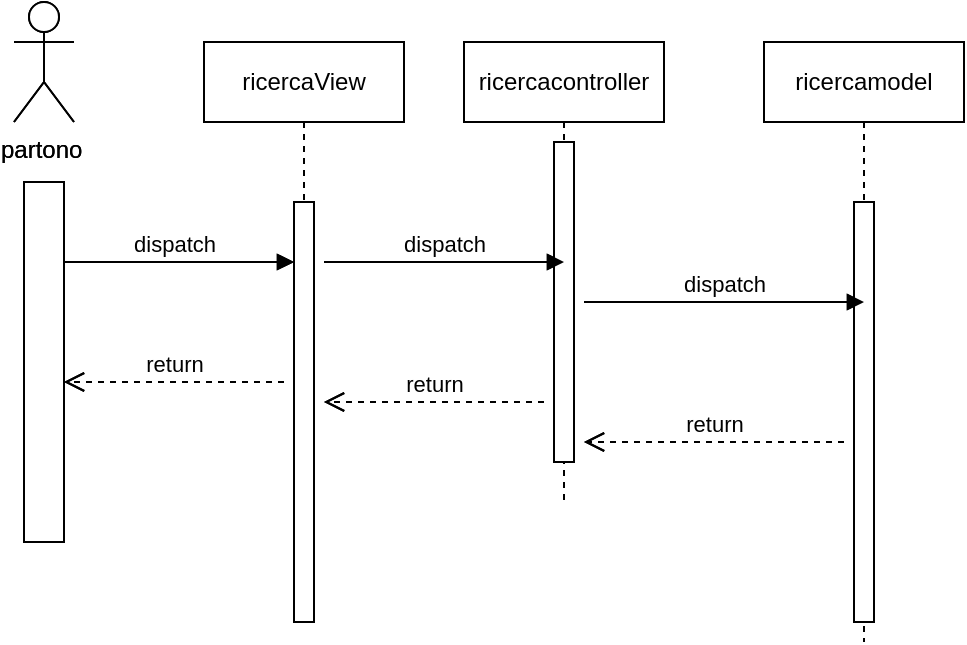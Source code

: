 <mxfile version="22.1.2" type="device">
  <diagram name="Page-1" id="2YBvvXClWsGukQMizWep">
    <mxGraphModel dx="1036" dy="606" grid="1" gridSize="10" guides="1" tooltips="1" connect="1" arrows="1" fold="1" page="1" pageScale="1" pageWidth="850" pageHeight="1100" math="0" shadow="0">
      <root>
        <mxCell id="0" />
        <mxCell id="1" parent="0" />
        <mxCell id="aM9ryv3xv72pqoxQDRHE-5" value="ricercaView" style="shape=umlLifeline;perimeter=lifelinePerimeter;whiteSpace=wrap;html=1;container=0;dropTarget=0;collapsible=0;recursiveResize=0;outlineConnect=0;portConstraint=eastwest;newEdgeStyle={&quot;edgeStyle&quot;:&quot;elbowEdgeStyle&quot;,&quot;elbow&quot;:&quot;vertical&quot;,&quot;curved&quot;:0,&quot;rounded&quot;:0};" parent="1" vertex="1">
          <mxGeometry x="390" y="200" width="100" height="290" as="geometry" />
        </mxCell>
        <mxCell id="aM9ryv3xv72pqoxQDRHE-6" value="" style="html=1;points=[];perimeter=orthogonalPerimeter;outlineConnect=0;targetShapes=umlLifeline;portConstraint=eastwest;newEdgeStyle={&quot;edgeStyle&quot;:&quot;elbowEdgeStyle&quot;,&quot;elbow&quot;:&quot;vertical&quot;,&quot;curved&quot;:0,&quot;rounded&quot;:0};" parent="aM9ryv3xv72pqoxQDRHE-5" vertex="1">
          <mxGeometry x="45" y="80" width="10" height="210" as="geometry" />
        </mxCell>
        <mxCell id="aM9ryv3xv72pqoxQDRHE-8" value="return" style="html=1;verticalAlign=bottom;endArrow=open;dashed=1;endSize=8;edgeStyle=elbowEdgeStyle;elbow=vertical;curved=0;rounded=0;" parent="1" edge="1">
          <mxGeometry relative="1" as="geometry">
            <mxPoint x="580" y="400" as="targetPoint" />
            <Array as="points" />
            <mxPoint x="710" y="400" as="sourcePoint" />
          </mxGeometry>
        </mxCell>
        <mxCell id="59mlAZMm3bVRqQrQhCOa-1" value="partono&amp;nbsp;" style="shape=umlActor;verticalLabelPosition=bottom;verticalAlign=top;html=1;outlineConnect=0;" vertex="1" parent="1">
          <mxGeometry x="295" y="180" width="30" height="60" as="geometry" />
        </mxCell>
        <mxCell id="59mlAZMm3bVRqQrQhCOa-2" value="" style="html=1;points=[];perimeter=orthogonalPerimeter;outlineConnect=0;targetShapes=umlLifeline;portConstraint=eastwest;newEdgeStyle={&quot;edgeStyle&quot;:&quot;elbowEdgeStyle&quot;,&quot;elbow&quot;:&quot;vertical&quot;,&quot;curved&quot;:0,&quot;rounded&quot;:0};" vertex="1" parent="1">
          <mxGeometry x="300" y="270" width="20" height="180" as="geometry" />
        </mxCell>
        <mxCell id="59mlAZMm3bVRqQrQhCOa-4" value="dispatch" style="html=1;verticalAlign=bottom;endArrow=block;edgeStyle=elbowEdgeStyle;elbow=vertical;curved=0;rounded=0;" edge="1" parent="1">
          <mxGeometry x="-0.059" relative="1" as="geometry">
            <mxPoint x="320" y="310" as="sourcePoint" />
            <Array as="points" />
            <mxPoint x="435" y="309.5" as="targetPoint" />
            <mxPoint as="offset" />
          </mxGeometry>
        </mxCell>
        <mxCell id="59mlAZMm3bVRqQrQhCOa-7" value="ricercacontroller" style="shape=umlLifeline;perimeter=lifelinePerimeter;whiteSpace=wrap;html=1;container=0;dropTarget=0;collapsible=0;recursiveResize=0;outlineConnect=0;portConstraint=eastwest;newEdgeStyle={&quot;edgeStyle&quot;:&quot;elbowEdgeStyle&quot;,&quot;elbow&quot;:&quot;vertical&quot;,&quot;curved&quot;:0,&quot;rounded&quot;:0};" vertex="1" parent="1">
          <mxGeometry x="520" y="200" width="100" height="230" as="geometry" />
        </mxCell>
        <mxCell id="59mlAZMm3bVRqQrQhCOa-8" value="" style="html=1;points=[];perimeter=orthogonalPerimeter;outlineConnect=0;targetShapes=umlLifeline;portConstraint=eastwest;newEdgeStyle={&quot;edgeStyle&quot;:&quot;elbowEdgeStyle&quot;,&quot;elbow&quot;:&quot;vertical&quot;,&quot;curved&quot;:0,&quot;rounded&quot;:0};" vertex="1" parent="59mlAZMm3bVRqQrQhCOa-7">
          <mxGeometry x="45" y="50" width="10" height="160" as="geometry" />
        </mxCell>
        <mxCell id="59mlAZMm3bVRqQrQhCOa-9" value="ricercamodel" style="shape=umlLifeline;perimeter=lifelinePerimeter;whiteSpace=wrap;html=1;container=0;dropTarget=0;collapsible=0;recursiveResize=0;outlineConnect=0;portConstraint=eastwest;newEdgeStyle={&quot;edgeStyle&quot;:&quot;elbowEdgeStyle&quot;,&quot;elbow&quot;:&quot;vertical&quot;,&quot;curved&quot;:0,&quot;rounded&quot;:0};" vertex="1" parent="1">
          <mxGeometry x="670" y="200" width="100" height="300" as="geometry" />
        </mxCell>
        <mxCell id="59mlAZMm3bVRqQrQhCOa-10" value="" style="html=1;points=[];perimeter=orthogonalPerimeter;outlineConnect=0;targetShapes=umlLifeline;portConstraint=eastwest;newEdgeStyle={&quot;edgeStyle&quot;:&quot;elbowEdgeStyle&quot;,&quot;elbow&quot;:&quot;vertical&quot;,&quot;curved&quot;:0,&quot;rounded&quot;:0};" vertex="1" parent="59mlAZMm3bVRqQrQhCOa-9">
          <mxGeometry x="45" y="80" width="10" height="210" as="geometry" />
        </mxCell>
        <mxCell id="59mlAZMm3bVRqQrQhCOa-11" value="dispatch" style="html=1;verticalAlign=bottom;endArrow=block;edgeStyle=elbowEdgeStyle;elbow=horizontal;curved=0;rounded=0;" edge="1" parent="1">
          <mxGeometry relative="1" as="geometry">
            <mxPoint x="450" y="310" as="sourcePoint" />
            <Array as="points">
              <mxPoint x="515" y="300" />
              <mxPoint x="315" y="40" />
            </Array>
            <mxPoint x="570" y="310" as="targetPoint" />
          </mxGeometry>
        </mxCell>
        <mxCell id="59mlAZMm3bVRqQrQhCOa-12" value="dispatch" style="html=1;verticalAlign=bottom;endArrow=block;edgeStyle=elbowEdgeStyle;elbow=vertical;curved=0;rounded=0;" edge="1" parent="1">
          <mxGeometry relative="1" as="geometry">
            <mxPoint x="580" y="330" as="sourcePoint" />
            <Array as="points">
              <mxPoint x="645" y="330" />
              <mxPoint x="465" y="60" />
            </Array>
            <mxPoint x="720" y="330" as="targetPoint" />
          </mxGeometry>
        </mxCell>
        <mxCell id="59mlAZMm3bVRqQrQhCOa-15" value="return" style="html=1;verticalAlign=bottom;endArrow=open;dashed=1;endSize=8;curved=0;rounded=0;" edge="1" parent="1" target="59mlAZMm3bVRqQrQhCOa-2">
          <mxGeometry relative="1" as="geometry">
            <mxPoint x="430" y="370" as="sourcePoint" />
            <mxPoint x="350" y="370" as="targetPoint" />
            <Array as="points">
              <mxPoint x="370" y="370" />
            </Array>
          </mxGeometry>
        </mxCell>
        <mxCell id="59mlAZMm3bVRqQrQhCOa-16" value="return" style="html=1;verticalAlign=bottom;endArrow=open;dashed=1;endSize=8;edgeStyle=elbowEdgeStyle;elbow=vertical;curved=0;rounded=0;" edge="1" parent="1">
          <mxGeometry relative="1" as="geometry">
            <mxPoint x="450" y="380" as="targetPoint" />
            <Array as="points" />
            <mxPoint x="560" y="380" as="sourcePoint" />
          </mxGeometry>
        </mxCell>
        <mxCell id="59mlAZMm3bVRqQrQhCOa-17" value="ricercaView" style="shape=umlLifeline;perimeter=lifelinePerimeter;whiteSpace=wrap;html=1;container=0;dropTarget=0;collapsible=0;recursiveResize=0;outlineConnect=0;portConstraint=eastwest;newEdgeStyle={&quot;edgeStyle&quot;:&quot;elbowEdgeStyle&quot;,&quot;elbow&quot;:&quot;vertical&quot;,&quot;curved&quot;:0,&quot;rounded&quot;:0};" vertex="1" parent="1">
          <mxGeometry x="390" y="200" width="100" height="290" as="geometry" />
        </mxCell>
        <mxCell id="59mlAZMm3bVRqQrQhCOa-18" value="" style="html=1;points=[];perimeter=orthogonalPerimeter;outlineConnect=0;targetShapes=umlLifeline;portConstraint=eastwest;newEdgeStyle={&quot;edgeStyle&quot;:&quot;elbowEdgeStyle&quot;,&quot;elbow&quot;:&quot;vertical&quot;,&quot;curved&quot;:0,&quot;rounded&quot;:0};" vertex="1" parent="59mlAZMm3bVRqQrQhCOa-17">
          <mxGeometry x="45" y="80" width="10" height="210" as="geometry" />
        </mxCell>
        <mxCell id="59mlAZMm3bVRqQrQhCOa-19" value="return" style="html=1;verticalAlign=bottom;endArrow=open;dashed=1;endSize=8;edgeStyle=elbowEdgeStyle;elbow=vertical;curved=0;rounded=0;" edge="1" parent="1">
          <mxGeometry relative="1" as="geometry">
            <mxPoint x="580" y="400" as="targetPoint" />
            <Array as="points" />
            <mxPoint x="710" y="400" as="sourcePoint" />
          </mxGeometry>
        </mxCell>
        <mxCell id="59mlAZMm3bVRqQrQhCOa-20" value="partono&amp;nbsp;" style="shape=umlActor;verticalLabelPosition=bottom;verticalAlign=top;html=1;outlineConnect=0;" vertex="1" parent="1">
          <mxGeometry x="295" y="180" width="30" height="60" as="geometry" />
        </mxCell>
        <mxCell id="59mlAZMm3bVRqQrQhCOa-21" value="" style="html=1;points=[];perimeter=orthogonalPerimeter;outlineConnect=0;targetShapes=umlLifeline;portConstraint=eastwest;newEdgeStyle={&quot;edgeStyle&quot;:&quot;elbowEdgeStyle&quot;,&quot;elbow&quot;:&quot;vertical&quot;,&quot;curved&quot;:0,&quot;rounded&quot;:0};" vertex="1" parent="1">
          <mxGeometry x="300" y="270" width="20" height="180" as="geometry" />
        </mxCell>
        <mxCell id="59mlAZMm3bVRqQrQhCOa-22" value="dispatch" style="html=1;verticalAlign=bottom;endArrow=block;edgeStyle=elbowEdgeStyle;elbow=vertical;curved=0;rounded=0;" edge="1" parent="1">
          <mxGeometry x="-0.059" relative="1" as="geometry">
            <mxPoint x="320" y="310" as="sourcePoint" />
            <Array as="points" />
            <mxPoint x="435" y="309.5" as="targetPoint" />
            <mxPoint as="offset" />
          </mxGeometry>
        </mxCell>
        <mxCell id="59mlAZMm3bVRqQrQhCOa-23" value="ricercacontroller" style="shape=umlLifeline;perimeter=lifelinePerimeter;whiteSpace=wrap;html=1;container=0;dropTarget=0;collapsible=0;recursiveResize=0;outlineConnect=0;portConstraint=eastwest;newEdgeStyle={&quot;edgeStyle&quot;:&quot;elbowEdgeStyle&quot;,&quot;elbow&quot;:&quot;vertical&quot;,&quot;curved&quot;:0,&quot;rounded&quot;:0};" vertex="1" parent="1">
          <mxGeometry x="520" y="200" width="100" height="230" as="geometry" />
        </mxCell>
        <mxCell id="59mlAZMm3bVRqQrQhCOa-24" value="" style="html=1;points=[];perimeter=orthogonalPerimeter;outlineConnect=0;targetShapes=umlLifeline;portConstraint=eastwest;newEdgeStyle={&quot;edgeStyle&quot;:&quot;elbowEdgeStyle&quot;,&quot;elbow&quot;:&quot;vertical&quot;,&quot;curved&quot;:0,&quot;rounded&quot;:0};" vertex="1" parent="59mlAZMm3bVRqQrQhCOa-23">
          <mxGeometry x="45" y="50" width="10" height="160" as="geometry" />
        </mxCell>
        <mxCell id="59mlAZMm3bVRqQrQhCOa-25" value="ricercamodel" style="shape=umlLifeline;perimeter=lifelinePerimeter;whiteSpace=wrap;html=1;container=0;dropTarget=0;collapsible=0;recursiveResize=0;outlineConnect=0;portConstraint=eastwest;newEdgeStyle={&quot;edgeStyle&quot;:&quot;elbowEdgeStyle&quot;,&quot;elbow&quot;:&quot;vertical&quot;,&quot;curved&quot;:0,&quot;rounded&quot;:0};" vertex="1" parent="1">
          <mxGeometry x="670" y="200" width="100" height="300" as="geometry" />
        </mxCell>
        <mxCell id="59mlAZMm3bVRqQrQhCOa-26" value="" style="html=1;points=[];perimeter=orthogonalPerimeter;outlineConnect=0;targetShapes=umlLifeline;portConstraint=eastwest;newEdgeStyle={&quot;edgeStyle&quot;:&quot;elbowEdgeStyle&quot;,&quot;elbow&quot;:&quot;vertical&quot;,&quot;curved&quot;:0,&quot;rounded&quot;:0};" vertex="1" parent="59mlAZMm3bVRqQrQhCOa-25">
          <mxGeometry x="45" y="80" width="10" height="210" as="geometry" />
        </mxCell>
        <mxCell id="59mlAZMm3bVRqQrQhCOa-27" value="dispatch" style="html=1;verticalAlign=bottom;endArrow=block;edgeStyle=elbowEdgeStyle;elbow=horizontal;curved=0;rounded=0;" edge="1" parent="1">
          <mxGeometry relative="1" as="geometry">
            <mxPoint x="450" y="310" as="sourcePoint" />
            <Array as="points">
              <mxPoint x="515" y="300" />
              <mxPoint x="315" y="40" />
            </Array>
            <mxPoint x="570" y="310" as="targetPoint" />
          </mxGeometry>
        </mxCell>
        <mxCell id="59mlAZMm3bVRqQrQhCOa-28" value="dispatch" style="html=1;verticalAlign=bottom;endArrow=block;edgeStyle=elbowEdgeStyle;elbow=vertical;curved=0;rounded=0;" edge="1" parent="1">
          <mxGeometry relative="1" as="geometry">
            <mxPoint x="580" y="330" as="sourcePoint" />
            <Array as="points">
              <mxPoint x="645" y="330" />
              <mxPoint x="465" y="60" />
            </Array>
            <mxPoint x="720" y="330" as="targetPoint" />
          </mxGeometry>
        </mxCell>
        <mxCell id="59mlAZMm3bVRqQrQhCOa-29" value="return" style="html=1;verticalAlign=bottom;endArrow=open;dashed=1;endSize=8;curved=0;rounded=0;" edge="1" parent="1" target="59mlAZMm3bVRqQrQhCOa-21">
          <mxGeometry relative="1" as="geometry">
            <mxPoint x="430" y="370" as="sourcePoint" />
            <mxPoint x="350" y="370" as="targetPoint" />
            <Array as="points">
              <mxPoint x="370" y="370" />
            </Array>
          </mxGeometry>
        </mxCell>
        <mxCell id="59mlAZMm3bVRqQrQhCOa-30" value="return" style="html=1;verticalAlign=bottom;endArrow=open;dashed=1;endSize=8;edgeStyle=elbowEdgeStyle;elbow=vertical;curved=0;rounded=0;" edge="1" parent="1">
          <mxGeometry relative="1" as="geometry">
            <mxPoint x="450" y="380" as="targetPoint" />
            <Array as="points" />
            <mxPoint x="560" y="380" as="sourcePoint" />
          </mxGeometry>
        </mxCell>
      </root>
    </mxGraphModel>
  </diagram>
</mxfile>
